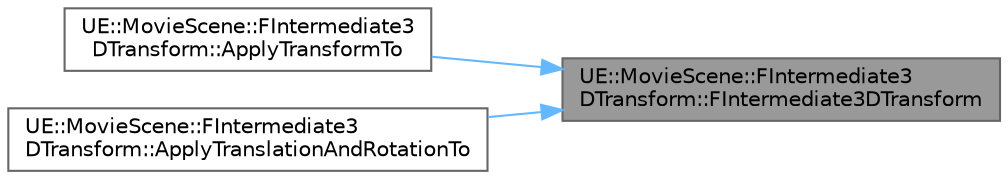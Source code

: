 digraph "UE::MovieScene::FIntermediate3DTransform::FIntermediate3DTransform"
{
 // INTERACTIVE_SVG=YES
 // LATEX_PDF_SIZE
  bgcolor="transparent";
  edge [fontname=Helvetica,fontsize=10,labelfontname=Helvetica,labelfontsize=10];
  node [fontname=Helvetica,fontsize=10,shape=box,height=0.2,width=0.4];
  rankdir="RL";
  Node1 [id="Node000001",label="UE::MovieScene::FIntermediate3\lDTransform::FIntermediate3DTransform",height=0.2,width=0.4,color="gray40", fillcolor="grey60", style="filled", fontcolor="black",tooltip=" "];
  Node1 -> Node2 [id="edge1_Node000001_Node000002",dir="back",color="steelblue1",style="solid",tooltip=" "];
  Node2 [id="Node000002",label="UE::MovieScene::FIntermediate3\lDTransform::ApplyTransformTo",height=0.2,width=0.4,color="grey40", fillcolor="white", style="filled",URL="$d3/d8e/structUE_1_1MovieScene_1_1FIntermediate3DTransform.html#a2c6dd67b9051759c96fb12517dff3361",tooltip=" "];
  Node1 -> Node3 [id="edge2_Node000001_Node000003",dir="back",color="steelblue1",style="solid",tooltip=" "];
  Node3 [id="Node000003",label="UE::MovieScene::FIntermediate3\lDTransform::ApplyTranslationAndRotationTo",height=0.2,width=0.4,color="grey40", fillcolor="white", style="filled",URL="$d3/d8e/structUE_1_1MovieScene_1_1FIntermediate3DTransform.html#a5e152f44f3374ca8f2653f11343bf8d0",tooltip=" "];
}
